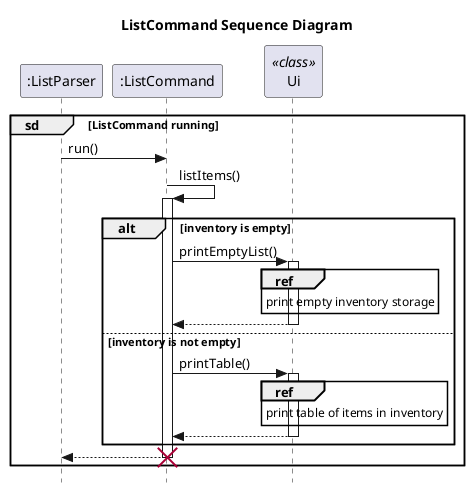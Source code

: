 @startuml
'https://plantuml.com/sequence-diagram
title ListCommand Sequence Diagram

skinparam style strictuml
participant ":ListParser"
group sd [ListCommand running]
        ":ListParser" -> ":ListCommand": run()
        ":ListCommand" -> ":ListCommand": listItems()
        activate ":ListCommand"
        participant "Ui" <<class>>
        alt inventory is empty
            ":ListCommand" -> Ui: printEmptyList()
            activate Ui
            ref over Ui
                print empty inventory storage
            end ref
            return
        else inventory is not empty
            ":ListCommand" -> Ui: printTable()
            activate Ui
            ref over Ui
                print table of items in inventory
            end ref
            return
       end
       ":ListCommand" --> ":ListParser"
       deactivate ":ListCommand"
       destroy ":ListCommand"
end
@enduml